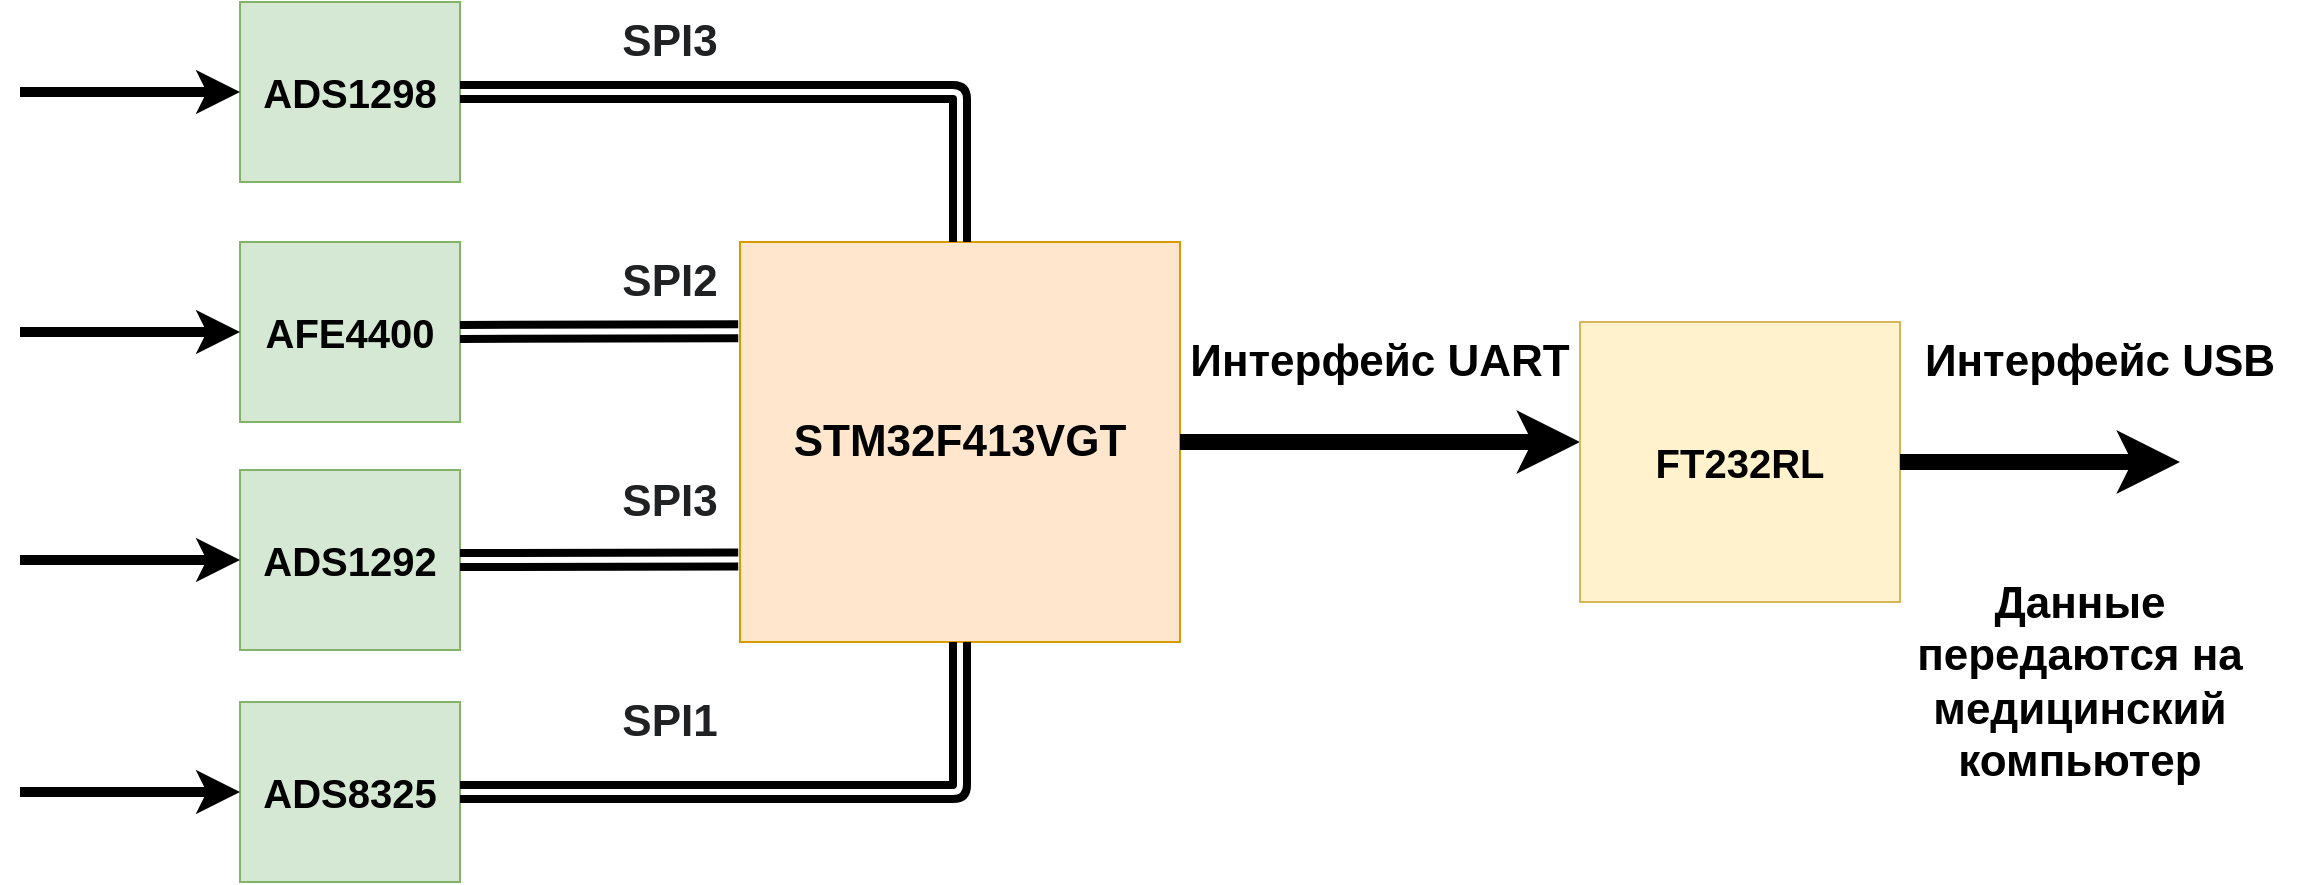 <mxfile version="13.1.14"><diagram id="jRy-WkncaSKboIbgb5iC" name="Page-1"><mxGraphModel dx="1673" dy="876" grid="1" gridSize="10" guides="1" tooltips="1" connect="1" arrows="1" fold="1" page="1" pageScale="1" pageWidth="1169" pageHeight="827" math="0" shadow="0"><root><mxCell id="0"/><mxCell id="1" parent="0"/><mxCell id="V95Rasl1a3-4c-Cg2w2X-1" value="&lt;span style=&quot;font-size: 20px&quot;&gt;&lt;b&gt;ADS1298&lt;/b&gt;&lt;/span&gt;" style="rounded=0;whiteSpace=wrap;html=1;fillColor=#d5e8d4;strokeColor=#82b366;" parent="1" vertex="1"><mxGeometry x="130" y="180" width="110" height="90" as="geometry"/></mxCell><mxCell id="V95Rasl1a3-4c-Cg2w2X-9" value="&lt;font style=&quot;font-size: 22px&quot;&gt;&lt;b&gt;STM32F413VGT&lt;/b&gt;&lt;/font&gt;" style="rounded=0;whiteSpace=wrap;html=1;fillColor=#ffe6cc;strokeColor=#d79b00;" parent="1" vertex="1"><mxGeometry x="380" y="300" width="220" height="200" as="geometry"/></mxCell><mxCell id="V95Rasl1a3-4c-Cg2w2X-10" value="" style="endArrow=classic;html=1;entryX=0;entryY=0.5;entryDx=0;entryDy=0;strokeWidth=5;" parent="1" target="V95Rasl1a3-4c-Cg2w2X-1" edge="1"><mxGeometry width="50" height="50" relative="1" as="geometry"><mxPoint x="20" y="225" as="sourcePoint"/><mxPoint x="450" y="380" as="targetPoint"/></mxGeometry></mxCell><mxCell id="V95Rasl1a3-4c-Cg2w2X-13" value="&lt;font style=&quot;font-size: 20px&quot;&gt;&lt;b&gt;AFE4400&lt;/b&gt;&lt;/font&gt;" style="rounded=0;whiteSpace=wrap;html=1;fillColor=#d5e8d4;strokeColor=#82b366;" parent="1" vertex="1"><mxGeometry x="130" y="300" width="110" height="90" as="geometry"/></mxCell><mxCell id="V95Rasl1a3-4c-Cg2w2X-14" value="" style="endArrow=classic;html=1;entryX=0;entryY=0.5;entryDx=0;entryDy=0;strokeWidth=5;" parent="1" target="V95Rasl1a3-4c-Cg2w2X-13" edge="1"><mxGeometry width="50" height="50" relative="1" as="geometry"><mxPoint x="20" y="345" as="sourcePoint"/><mxPoint x="450" y="500" as="targetPoint"/></mxGeometry></mxCell><mxCell id="V95Rasl1a3-4c-Cg2w2X-15" value="&lt;font style=&quot;font-size: 20px&quot;&gt;&lt;b&gt;ADS1292&lt;/b&gt;&lt;/font&gt;" style="rounded=0;whiteSpace=wrap;html=1;fillColor=#d5e8d4;strokeColor=#82b366;" parent="1" vertex="1"><mxGeometry x="130" y="414" width="110" height="90" as="geometry"/></mxCell><mxCell id="V95Rasl1a3-4c-Cg2w2X-16" value="" style="endArrow=classic;html=1;entryX=0;entryY=0.5;entryDx=0;entryDy=0;strokeWidth=5;" parent="1" target="V95Rasl1a3-4c-Cg2w2X-15" edge="1"><mxGeometry width="50" height="50" relative="1" as="geometry"><mxPoint x="20" y="459" as="sourcePoint"/><mxPoint x="450" y="614" as="targetPoint"/></mxGeometry></mxCell><mxCell id="V95Rasl1a3-4c-Cg2w2X-17" value="&lt;font style=&quot;font-size: 20px&quot;&gt;&lt;b&gt;ADS8325&lt;/b&gt;&lt;/font&gt;" style="rounded=0;whiteSpace=wrap;html=1;fillColor=#d5e8d4;strokeColor=#82b366;" parent="1" vertex="1"><mxGeometry x="130" y="530" width="110" height="90" as="geometry"/></mxCell><mxCell id="V95Rasl1a3-4c-Cg2w2X-18" value="" style="endArrow=classic;html=1;entryX=0;entryY=0.5;entryDx=0;entryDy=0;strokeWidth=5;" parent="1" target="V95Rasl1a3-4c-Cg2w2X-17" edge="1"><mxGeometry width="50" height="50" relative="1" as="geometry"><mxPoint x="20" y="575" as="sourcePoint"/><mxPoint x="450" y="730" as="targetPoint"/></mxGeometry></mxCell><mxCell id="V95Rasl1a3-4c-Cg2w2X-24" value="" style="endArrow=classic;html=1;strokeWidth=8;exitX=1;exitY=0.5;exitDx=0;exitDy=0;" parent="1" source="V95Rasl1a3-4c-Cg2w2X-9" edge="1"><mxGeometry width="50" height="50" relative="1" as="geometry"><mxPoint x="30" y="235" as="sourcePoint"/><mxPoint x="800" y="400" as="targetPoint"/></mxGeometry></mxCell><mxCell id="V95Rasl1a3-4c-Cg2w2X-32" value="" style="shape=link;html=1;strokeWidth=4;exitX=1;exitY=0.5;exitDx=0;exitDy=0;entryX=0.5;entryY=0;entryDx=0;entryDy=0;" parent="1" source="V95Rasl1a3-4c-Cg2w2X-1" target="V95Rasl1a3-4c-Cg2w2X-9" edge="1"><mxGeometry width="50" height="50" relative="1" as="geometry"><mxPoint x="290" y="470" as="sourcePoint"/><mxPoint x="340" y="420" as="targetPoint"/><Array as="points"><mxPoint x="490" y="225"/></Array></mxGeometry></mxCell><mxCell id="V95Rasl1a3-4c-Cg2w2X-33" value="" style="shape=link;html=1;strokeWidth=4;exitX=1;exitY=0.5;exitDx=0;exitDy=0;entryX=0.5;entryY=1;entryDx=0;entryDy=0;" parent="1" source="V95Rasl1a3-4c-Cg2w2X-17" target="V95Rasl1a3-4c-Cg2w2X-9" edge="1"><mxGeometry width="50" height="50" relative="1" as="geometry"><mxPoint x="200" y="540" as="sourcePoint"/><mxPoint x="250" y="490" as="targetPoint"/><Array as="points"><mxPoint x="490" y="575"/></Array></mxGeometry></mxCell><mxCell id="V95Rasl1a3-4c-Cg2w2X-34" value="" style="shape=link;html=1;strokeWidth=4;entryX=1;entryY=0.5;entryDx=0;entryDy=0;exitX=-0.004;exitY=0.223;exitDx=0;exitDy=0;exitPerimeter=0;" parent="1" source="V95Rasl1a3-4c-Cg2w2X-9" target="V95Rasl1a3-4c-Cg2w2X-13" edge="1"><mxGeometry width="50" height="50" relative="1" as="geometry"><mxPoint x="130" y="530" as="sourcePoint"/><mxPoint x="180" y="480" as="targetPoint"/></mxGeometry></mxCell><mxCell id="V95Rasl1a3-4c-Cg2w2X-35" value="" style="shape=link;html=1;strokeWidth=4;exitX=1;exitY=0.5;exitDx=0;exitDy=0;entryX=-0.004;entryY=0.794;entryDx=0;entryDy=0;entryPerimeter=0;" parent="1" source="V95Rasl1a3-4c-Cg2w2X-15" target="V95Rasl1a3-4c-Cg2w2X-9" edge="1"><mxGeometry width="50" height="50" relative="1" as="geometry"><mxPoint x="130" y="450" as="sourcePoint"/><mxPoint x="350" y="440" as="targetPoint"/></mxGeometry></mxCell><mxCell id="V95Rasl1a3-4c-Cg2w2X-36" value="&lt;font style=&quot;font-size: 22px&quot;&gt;&lt;b&gt;Интерфейс UART&lt;/b&gt;&lt;/font&gt;" style="text;html=1;strokeColor=none;fillColor=none;align=center;verticalAlign=middle;whiteSpace=wrap;rounded=0;opacity=10;" parent="1" vertex="1"><mxGeometry x="600" y="350" width="200" height="20" as="geometry"/></mxCell><mxCell id="iwXeT_Fwdga55_x4umiL-3" value="&lt;span style=&quot;color: rgb(32 , 33 , 34) ; font-family: sans-serif ; background-color: rgb(255 , 255 , 255)&quot;&gt;&lt;font style=&quot;font-size: 22px&quot;&gt;&lt;b&gt;SPI3&lt;/b&gt;&lt;/font&gt;&lt;/span&gt;" style="text;html=1;strokeColor=none;fillColor=none;align=center;verticalAlign=middle;whiteSpace=wrap;rounded=0;" parent="1" vertex="1"><mxGeometry x="260" y="190" width="170" height="20" as="geometry"/></mxCell><mxCell id="iwXeT_Fwdga55_x4umiL-4" value="&lt;font style=&quot;font-size: 22px&quot;&gt;&lt;b&gt;Данные передаются на медицинский компьютер&lt;/b&gt;&lt;/font&gt;" style="text;html=1;strokeColor=none;fillColor=none;align=center;verticalAlign=middle;whiteSpace=wrap;rounded=0;opacity=10;" parent="1" vertex="1"><mxGeometry x="950" y="510" width="200" height="20" as="geometry"/></mxCell><mxCell id="Cp8YQDVMEsjI66AYRQUw-1" value="&lt;span style=&quot;color: rgb(32 , 33 , 34) ; font-family: sans-serif ; background-color: rgb(255 , 255 , 255)&quot;&gt;&lt;font style=&quot;font-size: 22px&quot;&gt;&lt;b&gt;SPI1&lt;/b&gt;&lt;/font&gt;&lt;/span&gt;" style="text;html=1;strokeColor=none;fillColor=none;align=center;verticalAlign=middle;whiteSpace=wrap;rounded=0;" vertex="1" parent="1"><mxGeometry x="260" y="530" width="170" height="20" as="geometry"/></mxCell><mxCell id="Cp8YQDVMEsjI66AYRQUw-5" value="&lt;span style=&quot;color: rgb(32 , 33 , 34) ; font-family: sans-serif ; background-color: rgb(255 , 255 , 255)&quot;&gt;&lt;font style=&quot;font-size: 22px&quot;&gt;&lt;b&gt;SPI3&lt;/b&gt;&lt;/font&gt;&lt;/span&gt;" style="text;html=1;strokeColor=none;fillColor=none;align=center;verticalAlign=middle;whiteSpace=wrap;rounded=0;" vertex="1" parent="1"><mxGeometry x="260" y="420" width="170" height="20" as="geometry"/></mxCell><mxCell id="Cp8YQDVMEsjI66AYRQUw-6" value="&lt;span style=&quot;color: rgb(32 , 33 , 34) ; font-family: sans-serif ; background-color: rgb(255 , 255 , 255)&quot;&gt;&lt;font style=&quot;font-size: 22px&quot;&gt;&lt;b&gt;SPI2&lt;/b&gt;&lt;/font&gt;&lt;/span&gt;" style="text;html=1;strokeColor=none;fillColor=none;align=center;verticalAlign=middle;whiteSpace=wrap;rounded=0;" vertex="1" parent="1"><mxGeometry x="260" y="310" width="170" height="20" as="geometry"/></mxCell><mxCell id="Cp8YQDVMEsjI66AYRQUw-7" value="&lt;font style=&quot;font-size: 20px&quot;&gt;&lt;b&gt;FT232RL&lt;/b&gt;&lt;/font&gt;" style="rounded=0;whiteSpace=wrap;html=1;fillColor=#fff2cc;strokeColor=#d6b656;" vertex="1" parent="1"><mxGeometry x="800" y="340" width="160" height="140" as="geometry"/></mxCell><mxCell id="Cp8YQDVMEsjI66AYRQUw-8" value="" style="endArrow=classic;html=1;strokeWidth=8;exitX=1;exitY=0.5;exitDx=0;exitDy=0;" edge="1" parent="1" source="Cp8YQDVMEsjI66AYRQUw-7"><mxGeometry width="50" height="50" relative="1" as="geometry"><mxPoint x="610" y="410" as="sourcePoint"/><mxPoint x="1100" y="410" as="targetPoint"/></mxGeometry></mxCell><mxCell id="Cp8YQDVMEsjI66AYRQUw-9" value="&lt;font style=&quot;font-size: 22px&quot;&gt;&lt;b&gt;Интерфейс USB&lt;/b&gt;&lt;/font&gt;" style="text;html=1;strokeColor=none;fillColor=none;align=center;verticalAlign=middle;whiteSpace=wrap;rounded=0;opacity=10;" vertex="1" parent="1"><mxGeometry x="960" y="350" width="200" height="20" as="geometry"/></mxCell></root></mxGraphModel></diagram></mxfile>